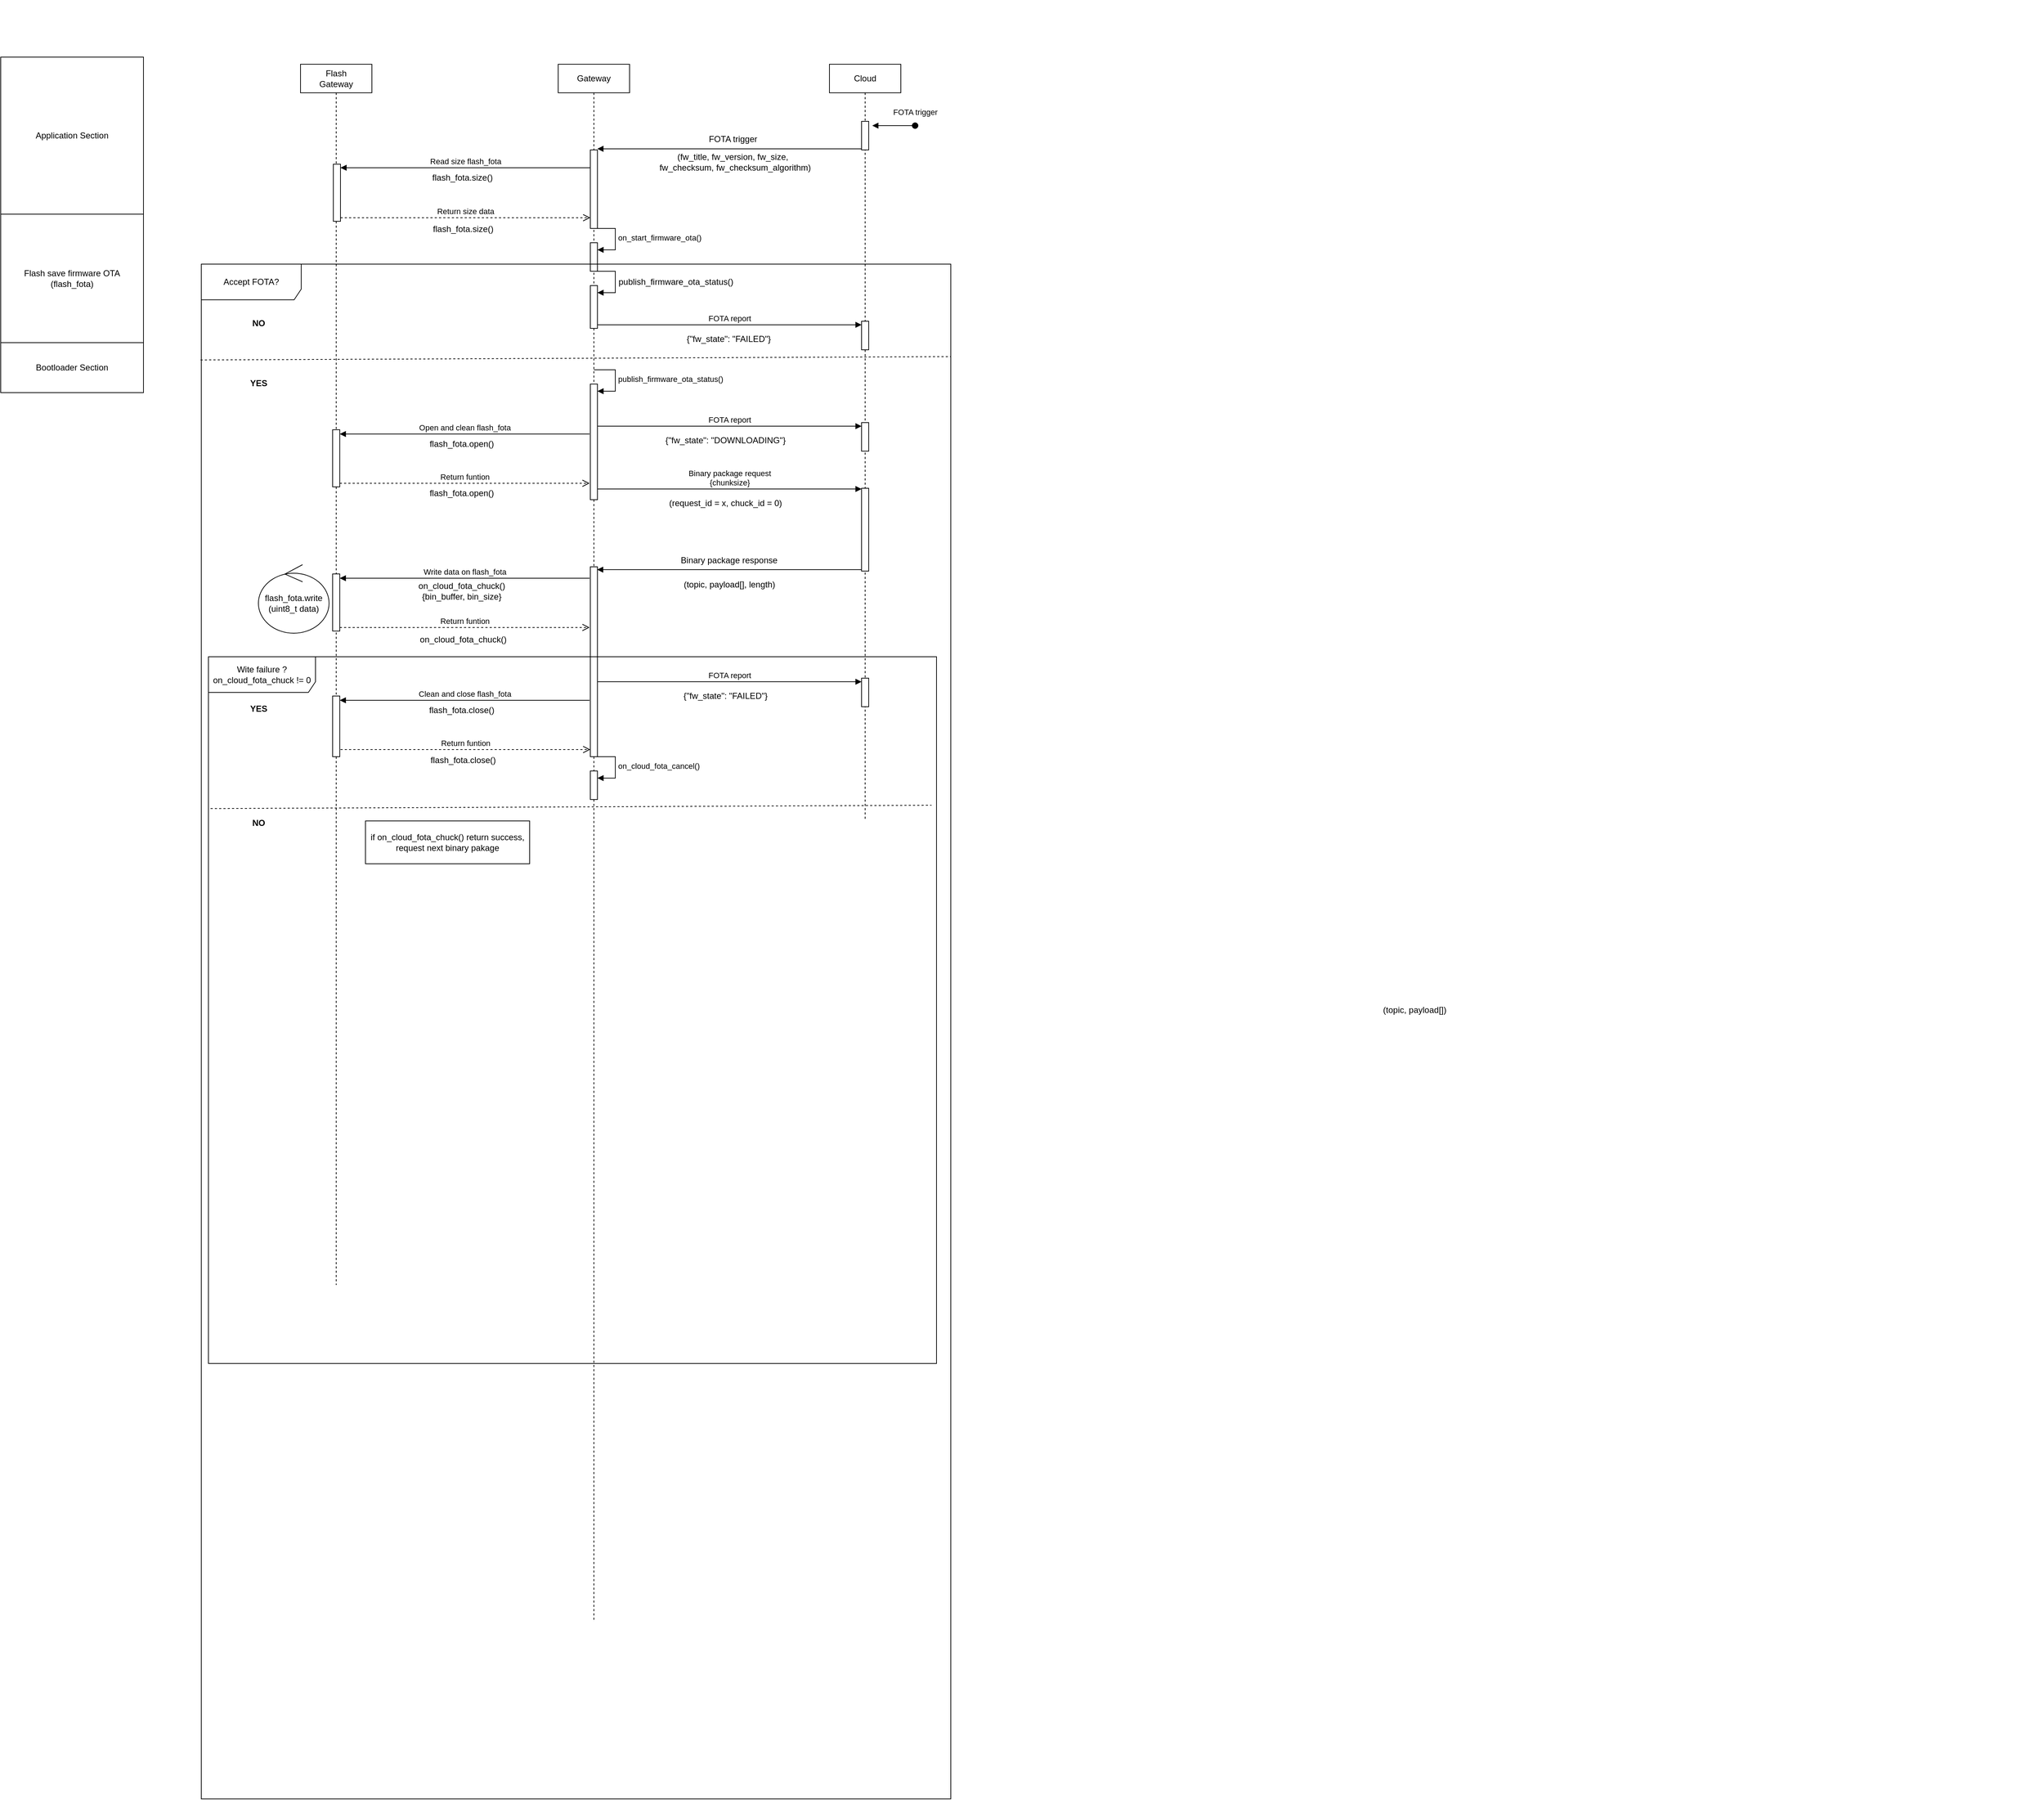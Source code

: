 <mxfile version="22.1.18" type="github">
  <diagram name="Trang-1" id="56AyVAC0W4KGTkij7woR">
    <mxGraphModel dx="3514" dy="2036" grid="1" gridSize="10" guides="1" tooltips="1" connect="1" arrows="1" fold="1" page="1" pageScale="1" pageWidth="827" pageHeight="1169" math="0" shadow="0">
      <root>
        <mxCell id="0" />
        <mxCell id="1" parent="0" />
        <mxCell id="Fb_U7boIacRhd0R1twYU-1" value="" style="shape=image;verticalLabelPosition=bottom;labelBackgroundColor=default;verticalAlign=top;aspect=fixed;imageAspect=0;image=https://www.electronicwings.com/storage/PlatformSection/TopicContent/368/description/uploading%20arduino%20program.png;" vertex="1" parent="1">
          <mxGeometry x="1060" y="-50" width="880.22" height="523" as="geometry" />
        </mxCell>
        <mxCell id="Fb_U7boIacRhd0R1twYU-4" value="Bootloader Section" style="rounded=0;whiteSpace=wrap;html=1;" vertex="1" parent="1">
          <mxGeometry x="-921" y="430" width="200" height="70" as="geometry" />
        </mxCell>
        <mxCell id="Fb_U7boIacRhd0R1twYU-5" value="Flash save firmware OTA&lt;br&gt;(flash_fota)" style="rounded=0;whiteSpace=wrap;html=1;" vertex="1" parent="1">
          <mxGeometry x="-921" y="250" width="200" height="180" as="geometry" />
        </mxCell>
        <mxCell id="Fb_U7boIacRhd0R1twYU-6" value="Application Section" style="rounded=0;whiteSpace=wrap;html=1;" vertex="1" parent="1">
          <mxGeometry x="-921" y="30" width="200" height="220" as="geometry" />
        </mxCell>
        <mxCell id="Fb_U7boIacRhd0R1twYU-7" value="Cloud" style="shape=umlLifeline;perimeter=lifelinePerimeter;whiteSpace=wrap;html=1;container=1;dropTarget=0;collapsible=0;recursiveResize=0;outlineConnect=0;portConstraint=eastwest;newEdgeStyle={&quot;curved&quot;:0,&quot;rounded&quot;:0};" vertex="1" parent="1">
          <mxGeometry x="240" y="40" width="100" height="1060" as="geometry" />
        </mxCell>
        <mxCell id="Fb_U7boIacRhd0R1twYU-10" value="" style="html=1;points=[[0,0,0,0,5],[0,1,0,0,-5],[1,0,0,0,5],[1,1,0,0,-5]];perimeter=orthogonalPerimeter;outlineConnect=0;targetShapes=umlLifeline;portConstraint=eastwest;newEdgeStyle={&quot;curved&quot;:0,&quot;rounded&quot;:0};" vertex="1" parent="Fb_U7boIacRhd0R1twYU-7">
          <mxGeometry x="45" y="80" width="10" height="40" as="geometry" />
        </mxCell>
        <mxCell id="Fb_U7boIacRhd0R1twYU-38" value="FOTA report" style="html=1;verticalAlign=bottom;endArrow=block;curved=0;rounded=0;exitX=1;exitY=1;exitDx=0;exitDy=-5;exitPerimeter=0;entryX=0;entryY=0;entryDx=0;entryDy=5;entryPerimeter=0;" edge="1" parent="Fb_U7boIacRhd0R1twYU-7" target="Fb_U7boIacRhd0R1twYU-39">
          <mxGeometry width="80" relative="1" as="geometry">
            <mxPoint x="-325" y="507" as="sourcePoint" />
            <mxPoint x="-230" y="502" as="targetPoint" />
          </mxGeometry>
        </mxCell>
        <mxCell id="Fb_U7boIacRhd0R1twYU-39" value="" style="html=1;points=[[0,0,0,0,5],[0,1,0,0,-5],[1,0,0,0,5],[1,1,0,0,-5]];perimeter=orthogonalPerimeter;outlineConnect=0;targetShapes=umlLifeline;portConstraint=eastwest;newEdgeStyle={&quot;curved&quot;:0,&quot;rounded&quot;:0};" vertex="1" parent="Fb_U7boIacRhd0R1twYU-7">
          <mxGeometry x="45" y="502" width="10" height="40" as="geometry" />
        </mxCell>
        <mxCell id="Fb_U7boIacRhd0R1twYU-75" value="FOTA report" style="html=1;verticalAlign=bottom;endArrow=block;curved=0;rounded=0;exitX=1;exitY=1;exitDx=0;exitDy=-5;exitPerimeter=0;entryX=0;entryY=0;entryDx=0;entryDy=5;entryPerimeter=0;" edge="1" parent="Fb_U7boIacRhd0R1twYU-7" target="Fb_U7boIacRhd0R1twYU-76">
          <mxGeometry width="80" relative="1" as="geometry">
            <mxPoint x="-325" y="865" as="sourcePoint" />
            <mxPoint x="-230" y="860" as="targetPoint" />
          </mxGeometry>
        </mxCell>
        <mxCell id="Fb_U7boIacRhd0R1twYU-76" value="" style="html=1;points=[[0,0,0,0,5],[0,1,0,0,-5],[1,0,0,0,5],[1,1,0,0,-5]];perimeter=orthogonalPerimeter;outlineConnect=0;targetShapes=umlLifeline;portConstraint=eastwest;newEdgeStyle={&quot;curved&quot;:0,&quot;rounded&quot;:0};" vertex="1" parent="Fb_U7boIacRhd0R1twYU-7">
          <mxGeometry x="45" y="860" width="10" height="40" as="geometry" />
        </mxCell>
        <mxCell id="Fb_U7boIacRhd0R1twYU-77" value="{&quot;fw_state&quot;: &quot;FAILED&quot;}" style="text;html=1;strokeColor=none;fillColor=none;align=center;verticalAlign=middle;whiteSpace=wrap;rounded=0;" vertex="1" parent="Fb_U7boIacRhd0R1twYU-7">
          <mxGeometry x="-240" y="870" width="189" height="30" as="geometry" />
        </mxCell>
        <mxCell id="Fb_U7boIacRhd0R1twYU-8" value="Gateway" style="shape=umlLifeline;perimeter=lifelinePerimeter;whiteSpace=wrap;html=1;container=1;dropTarget=0;collapsible=0;recursiveResize=0;outlineConnect=0;portConstraint=eastwest;newEdgeStyle={&quot;curved&quot;:0,&quot;rounded&quot;:0};" vertex="1" parent="1">
          <mxGeometry x="-140" y="40" width="100" height="2180" as="geometry" />
        </mxCell>
        <mxCell id="Fb_U7boIacRhd0R1twYU-13" value="" style="html=1;points=[[0,0,0,0,5],[0,1,0,0,-5],[1,0,0,0,5],[1,1,0,0,-5]];perimeter=orthogonalPerimeter;outlineConnect=0;targetShapes=umlLifeline;portConstraint=eastwest;newEdgeStyle={&quot;curved&quot;:0,&quot;rounded&quot;:0};" vertex="1" parent="Fb_U7boIacRhd0R1twYU-8">
          <mxGeometry x="45" y="120" width="10" height="110" as="geometry" />
        </mxCell>
        <mxCell id="Fb_U7boIacRhd0R1twYU-22" value="" style="html=1;points=[[0,0,0,0,5],[0,1,0,0,-5],[1,0,0,0,5],[1,1,0,0,-5]];perimeter=orthogonalPerimeter;outlineConnect=0;targetShapes=umlLifeline;portConstraint=eastwest;newEdgeStyle={&quot;curved&quot;:0,&quot;rounded&quot;:0};" vertex="1" parent="Fb_U7boIacRhd0R1twYU-8">
          <mxGeometry x="45" y="250" width="10" height="40" as="geometry" />
        </mxCell>
        <mxCell id="Fb_U7boIacRhd0R1twYU-23" value="on_start_firmware_ota()" style="html=1;align=left;spacingLeft=2;endArrow=block;rounded=0;edgeStyle=orthogonalEdgeStyle;curved=0;rounded=0;" edge="1" target="Fb_U7boIacRhd0R1twYU-22" parent="Fb_U7boIacRhd0R1twYU-8">
          <mxGeometry relative="1" as="geometry">
            <mxPoint x="50" y="230" as="sourcePoint" />
            <Array as="points">
              <mxPoint x="80" y="260" />
            </Array>
          </mxGeometry>
        </mxCell>
        <mxCell id="Fb_U7boIacRhd0R1twYU-35" value="" style="html=1;points=[[0,0,0,0,5],[0,1,0,0,-5],[1,0,0,0,5],[1,1,0,0,-5]];perimeter=orthogonalPerimeter;outlineConnect=0;targetShapes=umlLifeline;portConstraint=eastwest;newEdgeStyle={&quot;curved&quot;:0,&quot;rounded&quot;:0};" vertex="1" parent="Fb_U7boIacRhd0R1twYU-8">
          <mxGeometry x="45" y="448" width="10" height="162" as="geometry" />
        </mxCell>
        <mxCell id="Fb_U7boIacRhd0R1twYU-36" value="publish_firmware_ota_status()" style="html=1;align=left;spacingLeft=2;endArrow=block;rounded=0;edgeStyle=orthogonalEdgeStyle;curved=0;rounded=0;" edge="1" target="Fb_U7boIacRhd0R1twYU-35" parent="Fb_U7boIacRhd0R1twYU-8">
          <mxGeometry relative="1" as="geometry">
            <mxPoint x="50" y="428" as="sourcePoint" />
            <Array as="points">
              <mxPoint x="80" y="458" />
            </Array>
          </mxGeometry>
        </mxCell>
        <mxCell id="Fb_U7boIacRhd0R1twYU-9" value="Flash&lt;br&gt;Gateway" style="shape=umlLifeline;perimeter=lifelinePerimeter;whiteSpace=wrap;html=1;container=1;dropTarget=0;collapsible=0;recursiveResize=0;outlineConnect=0;portConstraint=eastwest;newEdgeStyle={&quot;curved&quot;:0,&quot;rounded&quot;:0};" vertex="1" parent="1">
          <mxGeometry x="-501" y="40" width="100" height="1710" as="geometry" />
        </mxCell>
        <mxCell id="Fb_U7boIacRhd0R1twYU-15" value="" style="html=1;points=[[0,0,0,0,5],[0,1,0,0,-5],[1,0,0,0,5],[1,1,0,0,-5]];perimeter=orthogonalPerimeter;outlineConnect=0;targetShapes=umlLifeline;portConstraint=eastwest;newEdgeStyle={&quot;curved&quot;:0,&quot;rounded&quot;:0};" vertex="1" parent="Fb_U7boIacRhd0R1twYU-9">
          <mxGeometry x="46" y="140" width="10" height="80" as="geometry" />
        </mxCell>
        <mxCell id="Fb_U7boIacRhd0R1twYU-11" value="FOTA trigger" style="html=1;verticalAlign=bottom;startArrow=oval;startFill=1;endArrow=block;startSize=8;curved=0;rounded=0;" edge="1" parent="1">
          <mxGeometry x="-1" y="-10" width="60" relative="1" as="geometry">
            <mxPoint x="360" y="126" as="sourcePoint" />
            <mxPoint x="300" y="126" as="targetPoint" />
            <mxPoint as="offset" />
          </mxGeometry>
        </mxCell>
        <mxCell id="Fb_U7boIacRhd0R1twYU-12" value="" style="html=1;verticalAlign=bottom;labelBackgroundColor=none;endArrow=block;endFill=1;rounded=0;entryX=0.986;entryY=-0.014;entryDx=0;entryDy=0;entryPerimeter=0;" edge="1" parent="1" source="Fb_U7boIacRhd0R1twYU-10" target="Fb_U7boIacRhd0R1twYU-13">
          <mxGeometry width="160" relative="1" as="geometry">
            <mxPoint x="110" y="160" as="sourcePoint" />
            <mxPoint x="-50" y="160" as="targetPoint" />
          </mxGeometry>
        </mxCell>
        <mxCell id="Fb_U7boIacRhd0R1twYU-14" value="FOTA trigger" style="text;html=1;strokeColor=none;fillColor=none;align=center;verticalAlign=middle;whiteSpace=wrap;rounded=0;" vertex="1" parent="1">
          <mxGeometry x="50" y="130" width="110" height="30" as="geometry" />
        </mxCell>
        <mxCell id="Fb_U7boIacRhd0R1twYU-16" value="Read size flash_fota" style="html=1;verticalAlign=bottom;endArrow=block;curved=0;rounded=0;entryX=1;entryY=0;entryDx=0;entryDy=5;" edge="1" target="Fb_U7boIacRhd0R1twYU-15" parent="1" source="Fb_U7boIacRhd0R1twYU-13">
          <mxGeometry x="0.001" relative="1" as="geometry">
            <mxPoint x="-375" y="185" as="sourcePoint" />
            <mxPoint as="offset" />
          </mxGeometry>
        </mxCell>
        <mxCell id="Fb_U7boIacRhd0R1twYU-17" value="Return size data" style="html=1;verticalAlign=bottom;endArrow=open;dashed=1;endSize=8;curved=0;rounded=0;exitX=1;exitY=1;exitDx=0;exitDy=-5;" edge="1" source="Fb_U7boIacRhd0R1twYU-15" parent="1" target="Fb_U7boIacRhd0R1twYU-13">
          <mxGeometry relative="1" as="geometry">
            <mxPoint x="-375" y="255" as="targetPoint" />
          </mxGeometry>
        </mxCell>
        <mxCell id="Fb_U7boIacRhd0R1twYU-18" value="flash_fota.size()" style="text;html=1;strokeColor=none;fillColor=none;align=center;verticalAlign=middle;whiteSpace=wrap;rounded=0;" vertex="1" parent="1">
          <mxGeometry x="-369" y="184" width="190" height="30" as="geometry" />
        </mxCell>
        <mxCell id="Fb_U7boIacRhd0R1twYU-20" value="(fw_title,&amp;nbsp;fw_version,&amp;nbsp;fw_size,&amp;nbsp;&amp;nbsp;&lt;br&gt;fw_checksum,&amp;nbsp;fw_checksum_algorithm)" style="text;html=1;strokeColor=none;fillColor=none;align=center;verticalAlign=middle;whiteSpace=wrap;rounded=0;" vertex="1" parent="1">
          <mxGeometry x="-32" y="162" width="280" height="30" as="geometry" />
        </mxCell>
        <mxCell id="Fb_U7boIacRhd0R1twYU-24" value="Accept FOTA?" style="shape=umlFrame;whiteSpace=wrap;html=1;pointerEvents=0;width=140;height=50;" vertex="1" parent="1">
          <mxGeometry x="-640" y="320" width="1050" height="2150" as="geometry" />
        </mxCell>
        <mxCell id="Fb_U7boIacRhd0R1twYU-28" value="" style="html=1;points=[[0,0,0,0,5],[0,1,0,0,-5],[1,0,0,0,5],[1,1,0,0,-5]];perimeter=orthogonalPerimeter;outlineConnect=0;targetShapes=umlLifeline;portConstraint=eastwest;newEdgeStyle={&quot;curved&quot;:0,&quot;rounded&quot;:0};" vertex="1" parent="1">
          <mxGeometry x="-95" y="350" width="10" height="60" as="geometry" />
        </mxCell>
        <mxCell id="Fb_U7boIacRhd0R1twYU-29" value="&lt;div style=&quot;color: rgb(212, 212, 212); background-color: rgb(30, 30, 30); font-family: Consolas, &amp;quot;Courier New&amp;quot;, monospace; font-size: 14px; line-height: 19px;&quot;&gt;&lt;br&gt;&lt;/div&gt;" style="html=1;align=left;spacingLeft=2;endArrow=block;rounded=0;edgeStyle=orthogonalEdgeStyle;curved=0;rounded=0;" edge="1" target="Fb_U7boIacRhd0R1twYU-28" parent="1">
          <mxGeometry x="0.008" relative="1" as="geometry">
            <mxPoint x="-90" y="330" as="sourcePoint" />
            <Array as="points">
              <mxPoint x="-60" y="360" />
            </Array>
            <mxPoint as="offset" />
          </mxGeometry>
        </mxCell>
        <mxCell id="Fb_U7boIacRhd0R1twYU-30" value="NO" style="text;align=center;fontStyle=1;verticalAlign=middle;spacingLeft=3;spacingRight=3;strokeColor=none;rotatable=0;points=[[0,0.5],[1,0.5]];portConstraint=eastwest;html=1;" vertex="1" parent="1">
          <mxGeometry x="-600" y="390" width="80" height="26" as="geometry" />
        </mxCell>
        <mxCell id="Fb_U7boIacRhd0R1twYU-31" value="FOTA report" style="html=1;verticalAlign=bottom;endArrow=block;curved=0;rounded=0;exitX=1;exitY=1;exitDx=0;exitDy=-5;exitPerimeter=0;entryX=0;entryY=0;entryDx=0;entryDy=5;entryPerimeter=0;" edge="1" parent="1" source="Fb_U7boIacRhd0R1twYU-28" target="Fb_U7boIacRhd0R1twYU-32">
          <mxGeometry width="80" relative="1" as="geometry">
            <mxPoint x="-70" y="400" as="sourcePoint" />
            <mxPoint x="10" y="400" as="targetPoint" />
          </mxGeometry>
        </mxCell>
        <mxCell id="Fb_U7boIacRhd0R1twYU-32" value="" style="html=1;points=[[0,0,0,0,5],[0,1,0,0,-5],[1,0,0,0,5],[1,1,0,0,-5]];perimeter=orthogonalPerimeter;outlineConnect=0;targetShapes=umlLifeline;portConstraint=eastwest;newEdgeStyle={&quot;curved&quot;:0,&quot;rounded&quot;:0};" vertex="1" parent="1">
          <mxGeometry x="285" y="400" width="10" height="40" as="geometry" />
        </mxCell>
        <mxCell id="Fb_U7boIacRhd0R1twYU-33" value="{&quot;fw_state&quot;: &quot;FAILED&quot;}" style="text;html=1;strokeColor=none;fillColor=none;align=center;verticalAlign=middle;whiteSpace=wrap;rounded=0;" vertex="1" parent="1">
          <mxGeometry x="29" y="410" width="140" height="30" as="geometry" />
        </mxCell>
        <mxCell id="Fb_U7boIacRhd0R1twYU-34" value="YES" style="text;align=center;fontStyle=1;verticalAlign=middle;spacingLeft=3;spacingRight=3;strokeColor=none;rotatable=0;points=[[0,0.5],[1,0.5]];portConstraint=eastwest;html=1;" vertex="1" parent="1">
          <mxGeometry x="-600" y="474" width="80" height="26" as="geometry" />
        </mxCell>
        <mxCell id="Fb_U7boIacRhd0R1twYU-37" value="publish_firmware_ota_status()" style="text;html=1;strokeColor=none;fillColor=none;align=center;verticalAlign=middle;whiteSpace=wrap;rounded=0;" vertex="1" parent="1">
          <mxGeometry x="-60" y="330" width="170" height="30" as="geometry" />
        </mxCell>
        <mxCell id="Fb_U7boIacRhd0R1twYU-40" value="{&quot;fw_state&quot;: &quot;DOWNLOADING&quot;}" style="text;html=1;strokeColor=none;fillColor=none;align=center;verticalAlign=middle;whiteSpace=wrap;rounded=0;" vertex="1" parent="1">
          <mxGeometry y="552" width="189" height="30" as="geometry" />
        </mxCell>
        <mxCell id="Fb_U7boIacRhd0R1twYU-41" value="Binary package request&lt;br&gt;{chunksize}" style="html=1;verticalAlign=bottom;endArrow=block;curved=0;rounded=0;exitX=1;exitY=1;exitDx=0;exitDy=-5;exitPerimeter=0;entryX=0;entryY=0;entryDx=0;entryDy=5;entryPerimeter=0;" edge="1" parent="1">
          <mxGeometry width="80" relative="1" as="geometry">
            <mxPoint x="-85" y="635" as="sourcePoint" />
            <mxPoint x="285" y="635" as="targetPoint" />
          </mxGeometry>
        </mxCell>
        <mxCell id="Fb_U7boIacRhd0R1twYU-43" value="(request_id = x, chuck_id = 0)" style="text;html=1;strokeColor=none;fillColor=none;align=center;verticalAlign=middle;whiteSpace=wrap;rounded=0;" vertex="1" parent="1">
          <mxGeometry y="640" width="189" height="30" as="geometry" />
        </mxCell>
        <mxCell id="Fb_U7boIacRhd0R1twYU-44" value="" style="html=1;points=[[0,0,0,0,5],[0,1,0,0,-5],[1,0,0,0,5],[1,1,0,0,-5]];perimeter=orthogonalPerimeter;outlineConnect=0;targetShapes=umlLifeline;portConstraint=eastwest;newEdgeStyle={&quot;curved&quot;:0,&quot;rounded&quot;:0};" vertex="1" parent="1">
          <mxGeometry x="285" y="634" width="10" height="116" as="geometry" />
        </mxCell>
        <mxCell id="Fb_U7boIacRhd0R1twYU-45" value="" style="html=1;verticalAlign=bottom;labelBackgroundColor=none;endArrow=block;endFill=1;rounded=0;entryX=0.986;entryY=-0.014;entryDx=0;entryDy=0;entryPerimeter=0;" edge="1" parent="1">
          <mxGeometry width="160" relative="1" as="geometry">
            <mxPoint x="284.5" y="748" as="sourcePoint" />
            <mxPoint x="-85.5" y="748" as="targetPoint" />
          </mxGeometry>
        </mxCell>
        <mxCell id="Fb_U7boIacRhd0R1twYU-46" value="Binary package response" style="text;html=1;strokeColor=none;fillColor=none;align=center;verticalAlign=middle;whiteSpace=wrap;rounded=0;" vertex="1" parent="1">
          <mxGeometry x="12.25" y="720" width="174.5" height="30" as="geometry" />
        </mxCell>
        <mxCell id="Fb_U7boIacRhd0R1twYU-47" value="(topic, payload[])" style="text;html=1;strokeColor=none;fillColor=none;align=center;verticalAlign=middle;whiteSpace=wrap;rounded=0;" vertex="1" parent="1">
          <mxGeometry x="920" y="1350" width="280" height="30" as="geometry" />
        </mxCell>
        <mxCell id="Fb_U7boIacRhd0R1twYU-48" value="" style="html=1;points=[[0,0,0,0,5],[0,1,0,0,-5],[1,0,0,0,5],[1,1,0,0,-5]];perimeter=orthogonalPerimeter;outlineConnect=0;targetShapes=umlLifeline;portConstraint=eastwest;newEdgeStyle={&quot;curved&quot;:0,&quot;rounded&quot;:0};" vertex="1" parent="1">
          <mxGeometry x="-95" y="744" width="10" height="266" as="geometry" />
        </mxCell>
        <mxCell id="Fb_U7boIacRhd0R1twYU-49" value="(topic, payload[], length)" style="text;html=1;strokeColor=none;fillColor=none;align=center;verticalAlign=middle;whiteSpace=wrap;rounded=0;" vertex="1" parent="1">
          <mxGeometry x="-40" y="754" width="280" height="30" as="geometry" />
        </mxCell>
        <mxCell id="Fb_U7boIacRhd0R1twYU-50" value="" style="html=1;points=[[0,0,0,0,5],[0,1,0,0,-5],[1,0,0,0,5],[1,1,0,0,-5]];perimeter=orthogonalPerimeter;outlineConnect=0;targetShapes=umlLifeline;portConstraint=eastwest;newEdgeStyle={&quot;curved&quot;:0,&quot;rounded&quot;:0};" vertex="1" parent="1">
          <mxGeometry x="-456" y="754" width="10" height="80" as="geometry" />
        </mxCell>
        <mxCell id="Fb_U7boIacRhd0R1twYU-51" value="Write data on flash_fota" style="html=1;verticalAlign=bottom;endArrow=block;curved=0;rounded=0;entryX=1;entryY=0;entryDx=0;entryDy=5;" edge="1" parent="1">
          <mxGeometry x="0.001" relative="1" as="geometry">
            <mxPoint x="-96" y="760" as="sourcePoint" />
            <mxPoint as="offset" />
            <mxPoint x="-446" y="760" as="targetPoint" />
          </mxGeometry>
        </mxCell>
        <mxCell id="Fb_U7boIacRhd0R1twYU-52" value="Return funtion" style="html=1;verticalAlign=bottom;endArrow=open;dashed=1;endSize=8;curved=0;rounded=0;exitX=1;exitY=1;exitDx=0;exitDy=-5;" edge="1" parent="1" source="Fb_U7boIacRhd0R1twYU-50">
          <mxGeometry relative="1" as="geometry">
            <mxPoint x="-96" y="829" as="targetPoint" />
          </mxGeometry>
        </mxCell>
        <mxCell id="Fb_U7boIacRhd0R1twYU-53" value="on_cloud_fota_chuck()&lt;br&gt;{bin_buffer, bin_size}" style="text;html=1;strokeColor=none;fillColor=none;align=center;verticalAlign=middle;whiteSpace=wrap;rounded=0;" vertex="1" parent="1">
          <mxGeometry x="-370" y="763" width="190" height="30" as="geometry" />
        </mxCell>
        <mxCell id="Fb_U7boIacRhd0R1twYU-55" value="on_cloud_fota_chuck()" style="text;html=1;strokeColor=none;fillColor=none;align=center;verticalAlign=middle;whiteSpace=wrap;rounded=0;" vertex="1" parent="1">
          <mxGeometry x="-368" y="831" width="190" height="30" as="geometry" />
        </mxCell>
        <mxCell id="Fb_U7boIacRhd0R1twYU-56" value="" style="html=1;points=[[0,0,0,0,5],[0,1,0,0,-5],[1,0,0,0,5],[1,1,0,0,-5]];perimeter=orthogonalPerimeter;outlineConnect=0;targetShapes=umlLifeline;portConstraint=eastwest;newEdgeStyle={&quot;curved&quot;:0,&quot;rounded&quot;:0};" vertex="1" parent="1">
          <mxGeometry x="-456" y="552" width="10" height="80" as="geometry" />
        </mxCell>
        <mxCell id="Fb_U7boIacRhd0R1twYU-57" value="Open and clean flash_fota" style="html=1;verticalAlign=bottom;endArrow=block;curved=0;rounded=0;entryX=1;entryY=0;entryDx=0;entryDy=5;" edge="1" parent="1">
          <mxGeometry x="0.001" relative="1" as="geometry">
            <mxPoint x="-96" y="558" as="sourcePoint" />
            <mxPoint as="offset" />
            <mxPoint x="-446" y="558" as="targetPoint" />
          </mxGeometry>
        </mxCell>
        <mxCell id="Fb_U7boIacRhd0R1twYU-58" value="Return funtion" style="html=1;verticalAlign=bottom;endArrow=open;dashed=1;endSize=8;curved=0;rounded=0;exitX=1;exitY=1;exitDx=0;exitDy=-5;" edge="1" parent="1" source="Fb_U7boIacRhd0R1twYU-56">
          <mxGeometry relative="1" as="geometry">
            <mxPoint x="-96" y="627" as="targetPoint" />
          </mxGeometry>
        </mxCell>
        <mxCell id="Fb_U7boIacRhd0R1twYU-59" value="flash_fota.open()" style="text;html=1;strokeColor=none;fillColor=none;align=center;verticalAlign=middle;whiteSpace=wrap;rounded=0;" vertex="1" parent="1">
          <mxGeometry x="-370" y="557" width="190" height="30" as="geometry" />
        </mxCell>
        <mxCell id="Fb_U7boIacRhd0R1twYU-62" value="flash_fota.open()" style="text;html=1;strokeColor=none;fillColor=none;align=center;verticalAlign=middle;whiteSpace=wrap;rounded=0;" vertex="1" parent="1">
          <mxGeometry x="-370" y="626" width="190" height="30" as="geometry" />
        </mxCell>
        <mxCell id="Fb_U7boIacRhd0R1twYU-64" value="flash_fota.size()" style="text;html=1;strokeColor=none;fillColor=none;align=center;verticalAlign=middle;whiteSpace=wrap;rounded=0;" vertex="1" parent="1">
          <mxGeometry x="-368" y="256" width="190" height="30" as="geometry" />
        </mxCell>
        <mxCell id="Fb_U7boIacRhd0R1twYU-66" value="flash_fota.write&lt;br&gt;(uint8_t data)" style="ellipse;shape=umlControl;whiteSpace=wrap;html=1;" vertex="1" parent="1">
          <mxGeometry x="-560" y="741" width="99" height="96" as="geometry" />
        </mxCell>
        <mxCell id="Fb_U7boIacRhd0R1twYU-73" value="Wite failure ?&lt;br&gt;on_cloud_fota_chuck != 0" style="shape=umlFrame;whiteSpace=wrap;html=1;pointerEvents=0;width=150;height=50;" vertex="1" parent="1">
          <mxGeometry x="-630" y="870" width="1020" height="990" as="geometry" />
        </mxCell>
        <mxCell id="Fb_U7boIacRhd0R1twYU-74" value="YES" style="text;align=center;fontStyle=1;verticalAlign=middle;spacingLeft=3;spacingRight=3;strokeColor=none;rotatable=0;points=[[0,0.5],[1,0.5]];portConstraint=eastwest;html=1;" vertex="1" parent="1">
          <mxGeometry x="-600" y="930" width="80" height="26" as="geometry" />
        </mxCell>
        <mxCell id="Fb_U7boIacRhd0R1twYU-78" value="" style="html=1;points=[[0,0,0,0,5],[0,1,0,0,-5],[1,0,0,0,5],[1,1,0,0,-5]];perimeter=orthogonalPerimeter;outlineConnect=0;targetShapes=umlLifeline;portConstraint=eastwest;newEdgeStyle={&quot;curved&quot;:0,&quot;rounded&quot;:0};" vertex="1" parent="1">
          <mxGeometry x="-456" y="925" width="10" height="85" as="geometry" />
        </mxCell>
        <mxCell id="Fb_U7boIacRhd0R1twYU-79" value="Clean and close flash_fota" style="html=1;verticalAlign=bottom;endArrow=block;curved=0;rounded=0;entryX=1;entryY=0;entryDx=0;entryDy=5;" edge="1" parent="1">
          <mxGeometry x="0.003" relative="1" as="geometry">
            <mxPoint x="-96" y="931" as="sourcePoint" />
            <mxPoint as="offset" />
            <mxPoint x="-446" y="931" as="targetPoint" />
          </mxGeometry>
        </mxCell>
        <mxCell id="Fb_U7boIacRhd0R1twYU-81" value="flash_fota.close()" style="text;html=1;strokeColor=none;fillColor=none;align=center;verticalAlign=middle;whiteSpace=wrap;rounded=0;" vertex="1" parent="1">
          <mxGeometry x="-370" y="930" width="190" height="30" as="geometry" />
        </mxCell>
        <mxCell id="Fb_U7boIacRhd0R1twYU-83" value="Return funtion" style="html=1;verticalAlign=bottom;endArrow=open;dashed=1;endSize=8;curved=0;rounded=0;exitX=1;exitY=1;exitDx=0;exitDy=-5;" edge="1" parent="1">
          <mxGeometry relative="1" as="geometry">
            <mxPoint x="-95" y="1000" as="targetPoint" />
            <mxPoint x="-445" y="1000" as="sourcePoint" />
          </mxGeometry>
        </mxCell>
        <mxCell id="Fb_U7boIacRhd0R1twYU-85" value="flash_fota.close()" style="text;html=1;strokeColor=none;fillColor=none;align=center;verticalAlign=middle;whiteSpace=wrap;rounded=0;" vertex="1" parent="1">
          <mxGeometry x="-368" y="1000" width="190" height="30" as="geometry" />
        </mxCell>
        <mxCell id="Fb_U7boIacRhd0R1twYU-86" value="" style="html=1;points=[[0,0,0,0,5],[0,1,0,0,-5],[1,0,0,0,5],[1,1,0,0,-5]];perimeter=orthogonalPerimeter;outlineConnect=0;targetShapes=umlLifeline;portConstraint=eastwest;newEdgeStyle={&quot;curved&quot;:0,&quot;rounded&quot;:0};" vertex="1" parent="1">
          <mxGeometry x="-95" y="1030" width="10" height="40" as="geometry" />
        </mxCell>
        <mxCell id="Fb_U7boIacRhd0R1twYU-87" value="on_cloud_fota_cancel()" style="html=1;align=left;spacingLeft=2;endArrow=block;rounded=0;edgeStyle=orthogonalEdgeStyle;curved=0;rounded=0;" edge="1" target="Fb_U7boIacRhd0R1twYU-86" parent="1">
          <mxGeometry relative="1" as="geometry">
            <mxPoint x="-90" y="1010" as="sourcePoint" />
            <Array as="points">
              <mxPoint x="-60" y="1040" />
            </Array>
          </mxGeometry>
        </mxCell>
        <mxCell id="Fb_U7boIacRhd0R1twYU-88" value="" style="endArrow=none;dashed=1;html=1;rounded=0;exitX=-0.001;exitY=0.637;exitDx=0;exitDy=0;exitPerimeter=0;entryX=1;entryY=0.628;entryDx=0;entryDy=0;entryPerimeter=0;" edge="1" parent="1">
          <mxGeometry width="50" height="50" relative="1" as="geometry">
            <mxPoint x="-641.05" y="454.24" as="sourcePoint" />
            <mxPoint x="410" y="449.56" as="targetPoint" />
          </mxGeometry>
        </mxCell>
        <mxCell id="Fb_U7boIacRhd0R1twYU-89" value="" style="endArrow=none;dashed=1;html=1;rounded=0;exitX=-0.001;exitY=0.637;exitDx=0;exitDy=0;exitPerimeter=0;" edge="1" parent="1">
          <mxGeometry width="50" height="50" relative="1" as="geometry">
            <mxPoint x="-627.0" y="1082.68" as="sourcePoint" />
            <mxPoint x="383" y="1078" as="targetPoint" />
          </mxGeometry>
        </mxCell>
        <mxCell id="Fb_U7boIacRhd0R1twYU-90" value="NO" style="text;align=center;fontStyle=1;verticalAlign=middle;spacingLeft=3;spacingRight=3;strokeColor=none;rotatable=0;points=[[0,0.5],[1,0.5]];portConstraint=eastwest;html=1;" vertex="1" parent="1">
          <mxGeometry x="-600" y="1090" width="80" height="26" as="geometry" />
        </mxCell>
        <mxCell id="Fb_U7boIacRhd0R1twYU-91" value="if on_cloud_fota_chuck() return success, request next binary pakage" style="rounded=0;whiteSpace=wrap;html=1;" vertex="1" parent="1">
          <mxGeometry x="-410" y="1100" width="230" height="60" as="geometry" />
        </mxCell>
      </root>
    </mxGraphModel>
  </diagram>
</mxfile>
